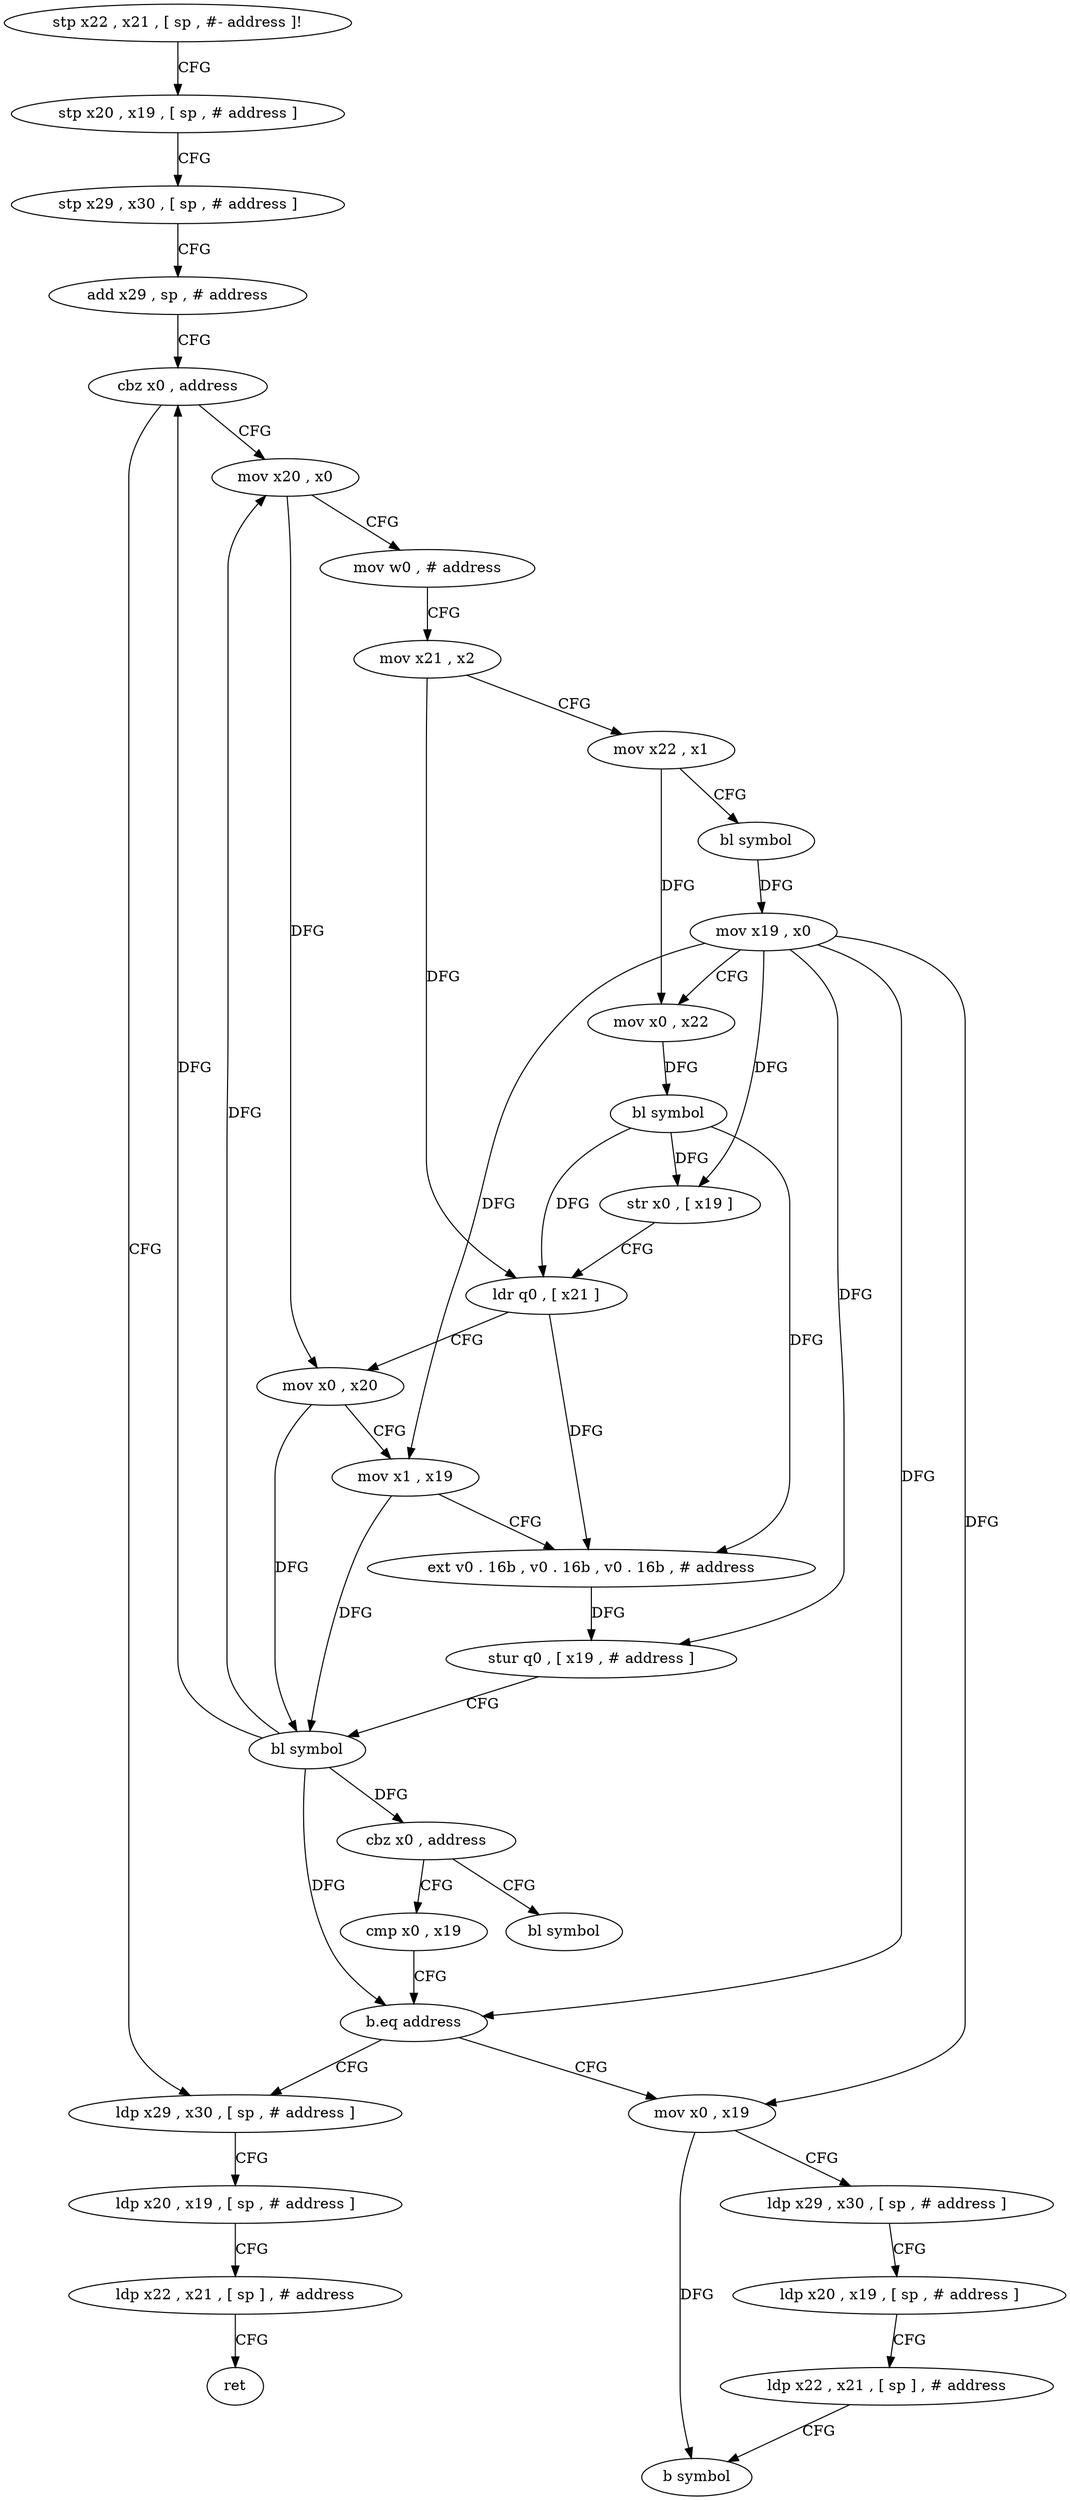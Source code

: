digraph "func" {
"4235748" [label = "stp x22 , x21 , [ sp , #- address ]!" ]
"4235752" [label = "stp x20 , x19 , [ sp , # address ]" ]
"4235756" [label = "stp x29 , x30 , [ sp , # address ]" ]
"4235760" [label = "add x29 , sp , # address" ]
"4235764" [label = "cbz x0 , address" ]
"4235860" [label = "ldp x29 , x30 , [ sp , # address ]" ]
"4235768" [label = "mov x20 , x0" ]
"4235864" [label = "ldp x20 , x19 , [ sp , # address ]" ]
"4235868" [label = "ldp x22 , x21 , [ sp ] , # address" ]
"4235872" [label = "ret" ]
"4235772" [label = "mov w0 , # address" ]
"4235776" [label = "mov x21 , x2" ]
"4235780" [label = "mov x22 , x1" ]
"4235784" [label = "bl symbol" ]
"4235788" [label = "mov x19 , x0" ]
"4235792" [label = "mov x0 , x22" ]
"4235796" [label = "bl symbol" ]
"4235800" [label = "str x0 , [ x19 ]" ]
"4235804" [label = "ldr q0 , [ x21 ]" ]
"4235808" [label = "mov x0 , x20" ]
"4235812" [label = "mov x1 , x19" ]
"4235816" [label = "ext v0 . 16b , v0 . 16b , v0 . 16b , # address" ]
"4235820" [label = "stur q0 , [ x19 , # address ]" ]
"4235824" [label = "bl symbol" ]
"4235828" [label = "cbz x0 , address" ]
"4235876" [label = "bl symbol" ]
"4235832" [label = "cmp x0 , x19" ]
"4235836" [label = "b.eq address" ]
"4235840" [label = "mov x0 , x19" ]
"4235844" [label = "ldp x29 , x30 , [ sp , # address ]" ]
"4235848" [label = "ldp x20 , x19 , [ sp , # address ]" ]
"4235852" [label = "ldp x22 , x21 , [ sp ] , # address" ]
"4235856" [label = "b symbol" ]
"4235748" -> "4235752" [ label = "CFG" ]
"4235752" -> "4235756" [ label = "CFG" ]
"4235756" -> "4235760" [ label = "CFG" ]
"4235760" -> "4235764" [ label = "CFG" ]
"4235764" -> "4235860" [ label = "CFG" ]
"4235764" -> "4235768" [ label = "CFG" ]
"4235860" -> "4235864" [ label = "CFG" ]
"4235768" -> "4235772" [ label = "CFG" ]
"4235768" -> "4235808" [ label = "DFG" ]
"4235864" -> "4235868" [ label = "CFG" ]
"4235868" -> "4235872" [ label = "CFG" ]
"4235772" -> "4235776" [ label = "CFG" ]
"4235776" -> "4235780" [ label = "CFG" ]
"4235776" -> "4235804" [ label = "DFG" ]
"4235780" -> "4235784" [ label = "CFG" ]
"4235780" -> "4235792" [ label = "DFG" ]
"4235784" -> "4235788" [ label = "DFG" ]
"4235788" -> "4235792" [ label = "CFG" ]
"4235788" -> "4235800" [ label = "DFG" ]
"4235788" -> "4235812" [ label = "DFG" ]
"4235788" -> "4235820" [ label = "DFG" ]
"4235788" -> "4235836" [ label = "DFG" ]
"4235788" -> "4235840" [ label = "DFG" ]
"4235792" -> "4235796" [ label = "DFG" ]
"4235796" -> "4235800" [ label = "DFG" ]
"4235796" -> "4235804" [ label = "DFG" ]
"4235796" -> "4235816" [ label = "DFG" ]
"4235800" -> "4235804" [ label = "CFG" ]
"4235804" -> "4235808" [ label = "CFG" ]
"4235804" -> "4235816" [ label = "DFG" ]
"4235808" -> "4235812" [ label = "CFG" ]
"4235808" -> "4235824" [ label = "DFG" ]
"4235812" -> "4235816" [ label = "CFG" ]
"4235812" -> "4235824" [ label = "DFG" ]
"4235816" -> "4235820" [ label = "DFG" ]
"4235820" -> "4235824" [ label = "CFG" ]
"4235824" -> "4235828" [ label = "DFG" ]
"4235824" -> "4235764" [ label = "DFG" ]
"4235824" -> "4235768" [ label = "DFG" ]
"4235824" -> "4235836" [ label = "DFG" ]
"4235828" -> "4235876" [ label = "CFG" ]
"4235828" -> "4235832" [ label = "CFG" ]
"4235832" -> "4235836" [ label = "CFG" ]
"4235836" -> "4235860" [ label = "CFG" ]
"4235836" -> "4235840" [ label = "CFG" ]
"4235840" -> "4235844" [ label = "CFG" ]
"4235840" -> "4235856" [ label = "DFG" ]
"4235844" -> "4235848" [ label = "CFG" ]
"4235848" -> "4235852" [ label = "CFG" ]
"4235852" -> "4235856" [ label = "CFG" ]
}
